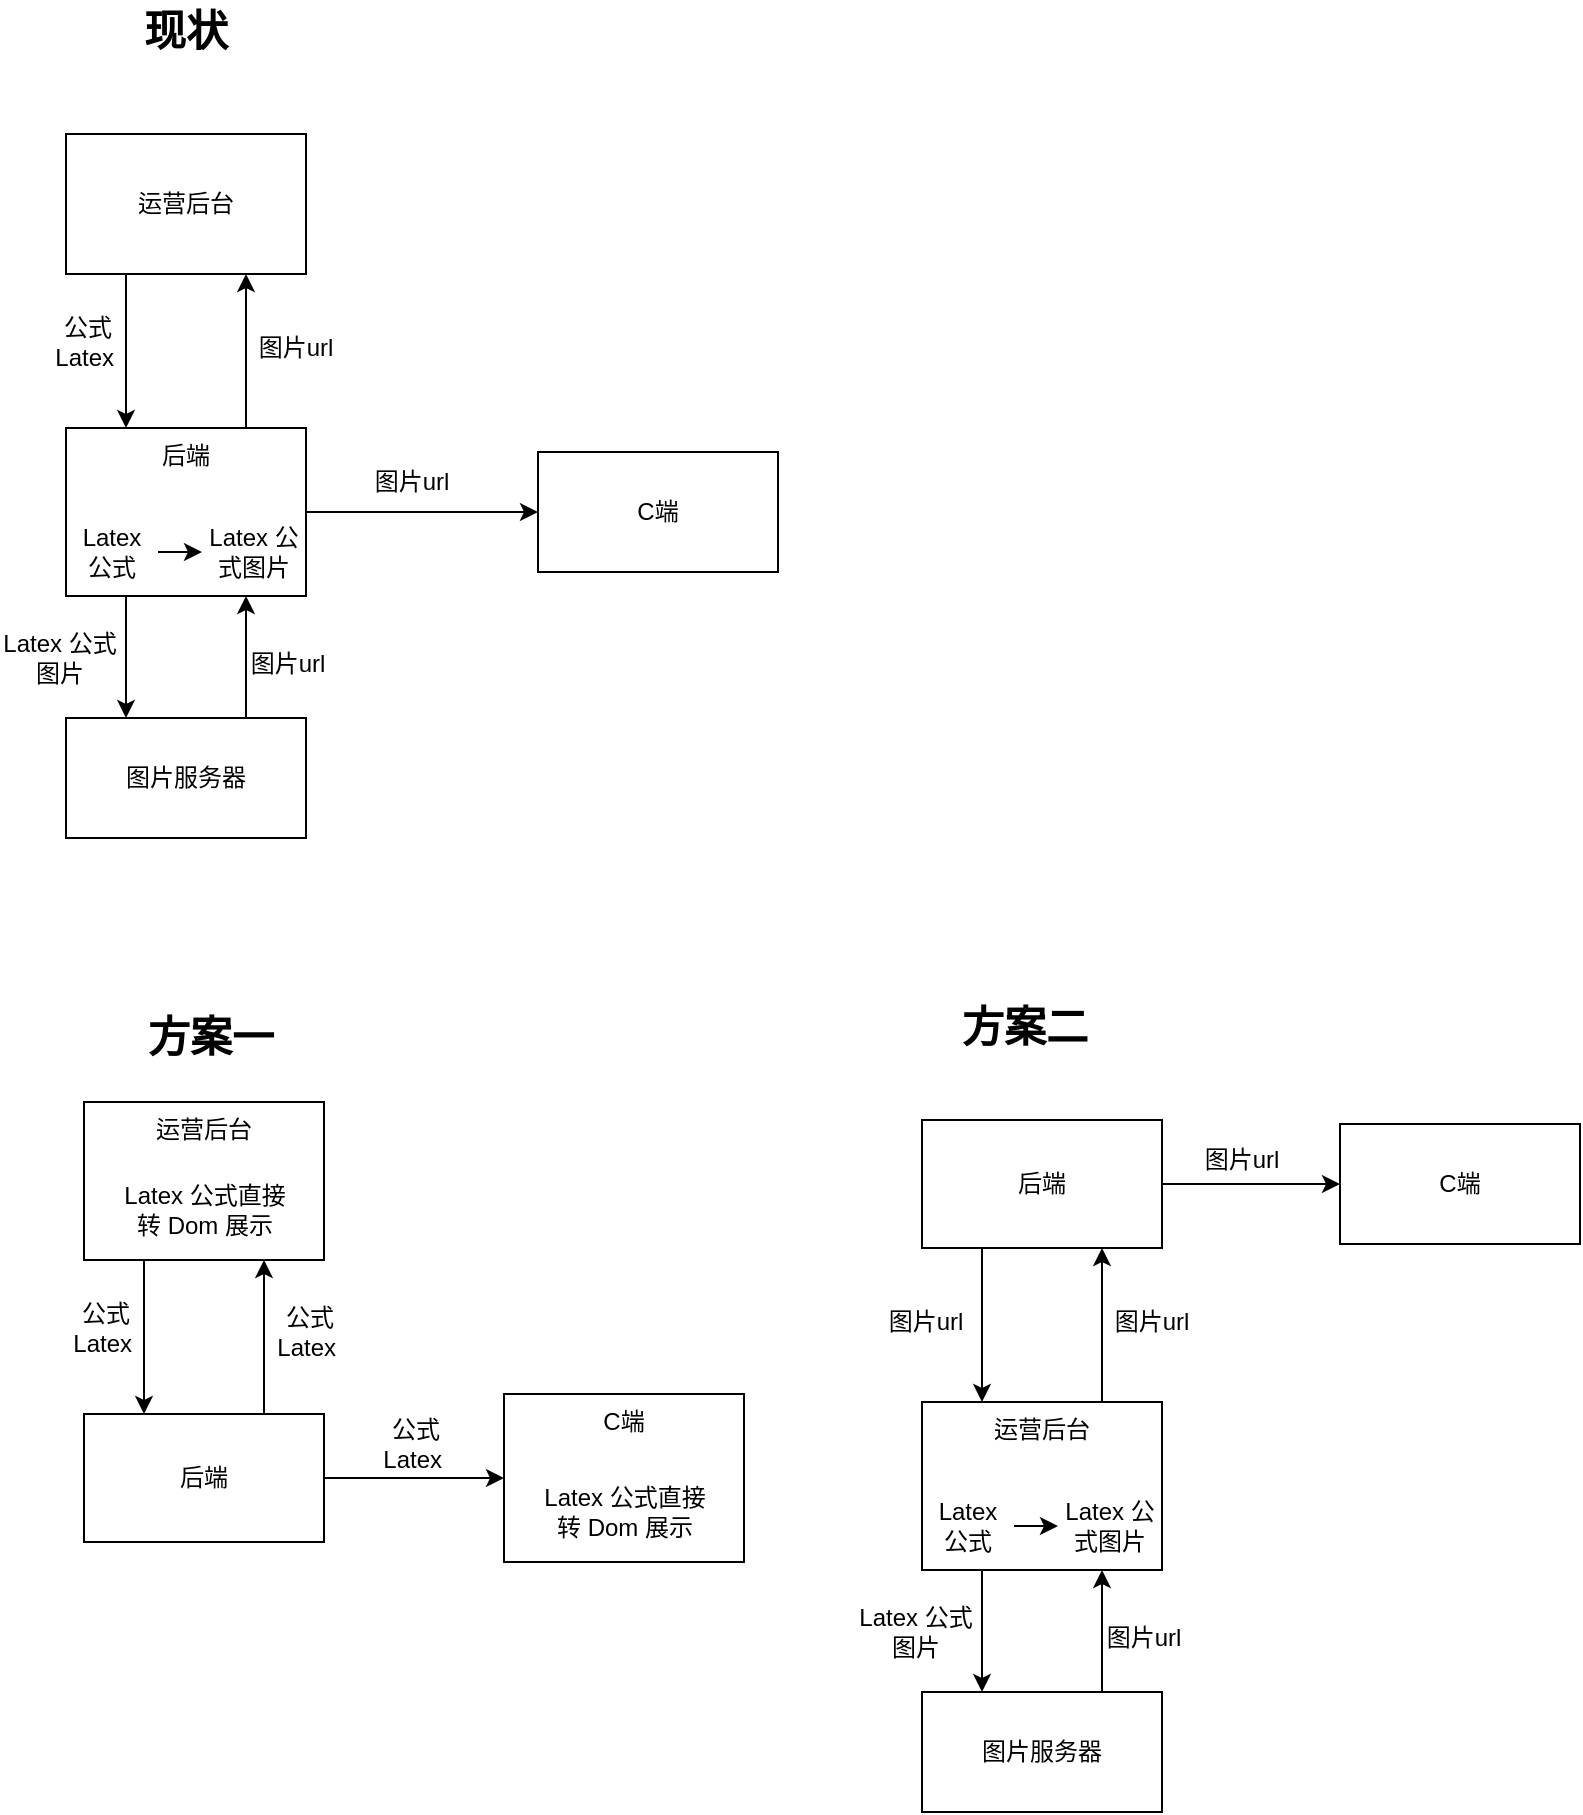 <mxfile version="21.6.3" type="github">
  <diagram name="第 1 页" id="mZXcP0QFzUB1vkL0VNvU">
    <mxGraphModel dx="1434" dy="669" grid="0" gridSize="10" guides="1" tooltips="1" connect="1" arrows="1" fold="1" page="1" pageScale="1" pageWidth="827" pageHeight="1169" math="0" shadow="0">
      <root>
        <mxCell id="0" />
        <mxCell id="1" parent="0" />
        <mxCell id="87Ft91bWCw8aiicAcbZZ-1" value="运营后台" style="rounded=0;whiteSpace=wrap;html=1;" vertex="1" parent="1">
          <mxGeometry x="49" y="74" width="120" height="70" as="geometry" />
        </mxCell>
        <mxCell id="87Ft91bWCw8aiicAcbZZ-2" value="后端" style="rounded=0;whiteSpace=wrap;html=1;verticalAlign=top;" vertex="1" parent="1">
          <mxGeometry x="49" y="221" width="120" height="84" as="geometry" />
        </mxCell>
        <mxCell id="87Ft91bWCw8aiicAcbZZ-3" value="C端" style="rounded=0;whiteSpace=wrap;html=1;" vertex="1" parent="1">
          <mxGeometry x="285" y="233" width="120" height="60" as="geometry" />
        </mxCell>
        <mxCell id="87Ft91bWCw8aiicAcbZZ-5" value="公式 Latex&amp;nbsp;" style="text;html=1;strokeColor=none;fillColor=none;align=center;verticalAlign=middle;whiteSpace=wrap;rounded=0;" vertex="1" parent="1">
          <mxGeometry x="30" y="163" width="60" height="30" as="geometry" />
        </mxCell>
        <mxCell id="87Ft91bWCw8aiicAcbZZ-6" value="" style="endArrow=classic;html=1;rounded=0;exitX=0.25;exitY=1;exitDx=0;exitDy=0;entryX=0.25;entryY=0;entryDx=0;entryDy=0;" edge="1" parent="1" source="87Ft91bWCw8aiicAcbZZ-1" target="87Ft91bWCw8aiicAcbZZ-2">
          <mxGeometry width="50" height="50" relative="1" as="geometry">
            <mxPoint x="69" y="181" as="sourcePoint" />
            <mxPoint x="119" y="131" as="targetPoint" />
          </mxGeometry>
        </mxCell>
        <mxCell id="87Ft91bWCw8aiicAcbZZ-7" value="图片url" style="text;html=1;strokeColor=none;fillColor=none;align=center;verticalAlign=middle;whiteSpace=wrap;rounded=0;" vertex="1" parent="1">
          <mxGeometry x="134" y="166" width="60" height="30" as="geometry" />
        </mxCell>
        <mxCell id="87Ft91bWCw8aiicAcbZZ-8" value="" style="endArrow=classic;html=1;rounded=0;exitX=0.75;exitY=0;exitDx=0;exitDy=0;entryX=0.75;entryY=1;entryDx=0;entryDy=0;" edge="1" parent="1" source="87Ft91bWCw8aiicAcbZZ-2" target="87Ft91bWCw8aiicAcbZZ-1">
          <mxGeometry width="50" height="50" relative="1" as="geometry">
            <mxPoint x="-101" y="261" as="sourcePoint" />
            <mxPoint x="-51" y="211" as="targetPoint" />
          </mxGeometry>
        </mxCell>
        <mxCell id="87Ft91bWCw8aiicAcbZZ-9" value="" style="endArrow=classic;html=1;rounded=0;exitX=1;exitY=0.5;exitDx=0;exitDy=0;entryX=0;entryY=0.5;entryDx=0;entryDy=0;" edge="1" parent="1" source="87Ft91bWCw8aiicAcbZZ-2" target="87Ft91bWCw8aiicAcbZZ-3">
          <mxGeometry width="50" height="50" relative="1" as="geometry">
            <mxPoint x="239" y="261" as="sourcePoint" />
            <mxPoint x="289" y="211" as="targetPoint" />
          </mxGeometry>
        </mxCell>
        <mxCell id="87Ft91bWCw8aiicAcbZZ-10" value="Latex 公式图片" style="text;html=1;strokeColor=none;fillColor=none;align=center;verticalAlign=middle;whiteSpace=wrap;rounded=0;" vertex="1" parent="1">
          <mxGeometry x="16" y="321" width="60" height="30" as="geometry" />
        </mxCell>
        <mxCell id="87Ft91bWCw8aiicAcbZZ-11" value="图片服务器" style="rounded=0;whiteSpace=wrap;html=1;" vertex="1" parent="1">
          <mxGeometry x="49" y="366" width="120" height="60" as="geometry" />
        </mxCell>
        <mxCell id="87Ft91bWCw8aiicAcbZZ-12" value="" style="endArrow=classic;html=1;rounded=0;exitX=0.25;exitY=1;exitDx=0;exitDy=0;entryX=0.25;entryY=0;entryDx=0;entryDy=0;" edge="1" parent="1" source="87Ft91bWCw8aiicAcbZZ-2" target="87Ft91bWCw8aiicAcbZZ-11">
          <mxGeometry width="50" height="50" relative="1" as="geometry">
            <mxPoint x="186" y="365" as="sourcePoint" />
            <mxPoint x="236" y="315" as="targetPoint" />
          </mxGeometry>
        </mxCell>
        <mxCell id="87Ft91bWCw8aiicAcbZZ-13" value="" style="endArrow=classic;html=1;rounded=0;exitX=0.75;exitY=0;exitDx=0;exitDy=0;entryX=0.75;entryY=1;entryDx=0;entryDy=0;" edge="1" parent="1" source="87Ft91bWCw8aiicAcbZZ-11" target="87Ft91bWCw8aiicAcbZZ-2">
          <mxGeometry width="50" height="50" relative="1" as="geometry">
            <mxPoint x="222" y="360" as="sourcePoint" />
            <mxPoint x="272" y="310" as="targetPoint" />
          </mxGeometry>
        </mxCell>
        <mxCell id="87Ft91bWCw8aiicAcbZZ-14" value="图片url" style="text;html=1;strokeColor=none;fillColor=none;align=center;verticalAlign=middle;whiteSpace=wrap;rounded=0;" vertex="1" parent="1">
          <mxGeometry x="130" y="324" width="60" height="30" as="geometry" />
        </mxCell>
        <mxCell id="87Ft91bWCw8aiicAcbZZ-15" value="图片url" style="text;html=1;strokeColor=none;fillColor=none;align=center;verticalAlign=middle;whiteSpace=wrap;rounded=0;" vertex="1" parent="1">
          <mxGeometry x="192" y="233" width="60" height="30" as="geometry" />
        </mxCell>
        <mxCell id="87Ft91bWCw8aiicAcbZZ-30" value="现状" style="text;html=1;strokeColor=none;fillColor=none;align=center;verticalAlign=middle;whiteSpace=wrap;rounded=0;fontStyle=1;fontSize=21;" vertex="1" parent="1">
          <mxGeometry x="79" y="7" width="60" height="30" as="geometry" />
        </mxCell>
        <mxCell id="87Ft91bWCw8aiicAcbZZ-31" value="方案二" style="text;html=1;strokeColor=none;fillColor=none;align=center;verticalAlign=middle;whiteSpace=wrap;rounded=0;fontStyle=1;fontSize=21;" vertex="1" parent="1">
          <mxGeometry x="486.5" y="505" width="83" height="30" as="geometry" />
        </mxCell>
        <mxCell id="87Ft91bWCw8aiicAcbZZ-38" value="Latex 公式" style="text;html=1;strokeColor=none;fillColor=none;align=center;verticalAlign=middle;whiteSpace=wrap;rounded=0;" vertex="1" parent="1">
          <mxGeometry x="49" y="268" width="46" height="30" as="geometry" />
        </mxCell>
        <mxCell id="87Ft91bWCw8aiicAcbZZ-39" value="Latex 公式图片" style="text;html=1;strokeColor=none;fillColor=none;align=center;verticalAlign=middle;whiteSpace=wrap;rounded=0;" vertex="1" parent="1">
          <mxGeometry x="117" y="268" width="52" height="30" as="geometry" />
        </mxCell>
        <mxCell id="87Ft91bWCw8aiicAcbZZ-40" value="" style="endArrow=classic;html=1;rounded=0;exitX=1;exitY=0.5;exitDx=0;exitDy=0;" edge="1" parent="1" source="87Ft91bWCw8aiicAcbZZ-38" target="87Ft91bWCw8aiicAcbZZ-39">
          <mxGeometry width="50" height="50" relative="1" as="geometry">
            <mxPoint x="18" y="465" as="sourcePoint" />
            <mxPoint x="68" y="415" as="targetPoint" />
          </mxGeometry>
        </mxCell>
        <mxCell id="87Ft91bWCw8aiicAcbZZ-43" value="后端" style="rounded=0;whiteSpace=wrap;html=1;" vertex="1" parent="1">
          <mxGeometry x="477" y="567" width="120" height="64" as="geometry" />
        </mxCell>
        <mxCell id="87Ft91bWCw8aiicAcbZZ-44" value="运营后台" style="rounded=0;whiteSpace=wrap;html=1;verticalAlign=top;" vertex="1" parent="1">
          <mxGeometry x="477" y="708" width="120" height="84" as="geometry" />
        </mxCell>
        <mxCell id="87Ft91bWCw8aiicAcbZZ-45" value="C端" style="rounded=0;whiteSpace=wrap;html=1;" vertex="1" parent="1">
          <mxGeometry x="686" y="569" width="120" height="60" as="geometry" />
        </mxCell>
        <mxCell id="87Ft91bWCw8aiicAcbZZ-46" value="图片url" style="text;html=1;strokeColor=none;fillColor=none;align=center;verticalAlign=middle;whiteSpace=wrap;rounded=0;" vertex="1" parent="1">
          <mxGeometry x="449" y="653" width="60" height="30" as="geometry" />
        </mxCell>
        <mxCell id="87Ft91bWCw8aiicAcbZZ-47" value="" style="endArrow=classic;html=1;rounded=0;exitX=0.25;exitY=1;exitDx=0;exitDy=0;entryX=0.25;entryY=0;entryDx=0;entryDy=0;" edge="1" parent="1" source="87Ft91bWCw8aiicAcbZZ-43" target="87Ft91bWCw8aiicAcbZZ-44">
          <mxGeometry width="50" height="50" relative="1" as="geometry">
            <mxPoint x="497" y="668" as="sourcePoint" />
            <mxPoint x="547" y="618" as="targetPoint" />
          </mxGeometry>
        </mxCell>
        <mxCell id="87Ft91bWCw8aiicAcbZZ-48" value="图片url" style="text;html=1;strokeColor=none;fillColor=none;align=center;verticalAlign=middle;whiteSpace=wrap;rounded=0;" vertex="1" parent="1">
          <mxGeometry x="562" y="653" width="60" height="30" as="geometry" />
        </mxCell>
        <mxCell id="87Ft91bWCw8aiicAcbZZ-49" value="" style="endArrow=classic;html=1;rounded=0;exitX=0.75;exitY=0;exitDx=0;exitDy=0;entryX=0.75;entryY=1;entryDx=0;entryDy=0;" edge="1" parent="1" source="87Ft91bWCw8aiicAcbZZ-44" target="87Ft91bWCw8aiicAcbZZ-43">
          <mxGeometry width="50" height="50" relative="1" as="geometry">
            <mxPoint x="327" y="748" as="sourcePoint" />
            <mxPoint x="377" y="698" as="targetPoint" />
          </mxGeometry>
        </mxCell>
        <mxCell id="87Ft91bWCw8aiicAcbZZ-50" value="" style="endArrow=classic;html=1;rounded=0;exitX=1;exitY=0.5;exitDx=0;exitDy=0;entryX=0;entryY=0.5;entryDx=0;entryDy=0;" edge="1" parent="1" source="87Ft91bWCw8aiicAcbZZ-43" target="87Ft91bWCw8aiicAcbZZ-45">
          <mxGeometry width="50" height="50" relative="1" as="geometry">
            <mxPoint x="667" y="748" as="sourcePoint" />
            <mxPoint x="717" y="698" as="targetPoint" />
          </mxGeometry>
        </mxCell>
        <mxCell id="87Ft91bWCw8aiicAcbZZ-51" value="Latex 公式图片" style="text;html=1;strokeColor=none;fillColor=none;align=center;verticalAlign=middle;whiteSpace=wrap;rounded=0;" vertex="1" parent="1">
          <mxGeometry x="444" y="808" width="60" height="30" as="geometry" />
        </mxCell>
        <mxCell id="87Ft91bWCw8aiicAcbZZ-52" value="图片服务器" style="rounded=0;whiteSpace=wrap;html=1;" vertex="1" parent="1">
          <mxGeometry x="477" y="853" width="120" height="60" as="geometry" />
        </mxCell>
        <mxCell id="87Ft91bWCw8aiicAcbZZ-53" value="" style="endArrow=classic;html=1;rounded=0;exitX=0.25;exitY=1;exitDx=0;exitDy=0;entryX=0.25;entryY=0;entryDx=0;entryDy=0;" edge="1" parent="1" source="87Ft91bWCw8aiicAcbZZ-44" target="87Ft91bWCw8aiicAcbZZ-52">
          <mxGeometry width="50" height="50" relative="1" as="geometry">
            <mxPoint x="614" y="852" as="sourcePoint" />
            <mxPoint x="664" y="802" as="targetPoint" />
          </mxGeometry>
        </mxCell>
        <mxCell id="87Ft91bWCw8aiicAcbZZ-54" value="" style="endArrow=classic;html=1;rounded=0;exitX=0.75;exitY=0;exitDx=0;exitDy=0;entryX=0.75;entryY=1;entryDx=0;entryDy=0;" edge="1" parent="1" source="87Ft91bWCw8aiicAcbZZ-52" target="87Ft91bWCw8aiicAcbZZ-44">
          <mxGeometry width="50" height="50" relative="1" as="geometry">
            <mxPoint x="650" y="847" as="sourcePoint" />
            <mxPoint x="700" y="797" as="targetPoint" />
          </mxGeometry>
        </mxCell>
        <mxCell id="87Ft91bWCw8aiicAcbZZ-55" value="图片url" style="text;html=1;strokeColor=none;fillColor=none;align=center;verticalAlign=middle;whiteSpace=wrap;rounded=0;" vertex="1" parent="1">
          <mxGeometry x="558" y="811" width="60" height="30" as="geometry" />
        </mxCell>
        <mxCell id="87Ft91bWCw8aiicAcbZZ-56" value="图片url" style="text;html=1;strokeColor=none;fillColor=none;align=center;verticalAlign=middle;whiteSpace=wrap;rounded=0;" vertex="1" parent="1">
          <mxGeometry x="607" y="572" width="60" height="30" as="geometry" />
        </mxCell>
        <mxCell id="87Ft91bWCw8aiicAcbZZ-57" value="Latex 公式" style="text;html=1;strokeColor=none;fillColor=none;align=center;verticalAlign=middle;whiteSpace=wrap;rounded=0;" vertex="1" parent="1">
          <mxGeometry x="477" y="755" width="46" height="30" as="geometry" />
        </mxCell>
        <mxCell id="87Ft91bWCw8aiicAcbZZ-58" value="Latex 公式图片" style="text;html=1;strokeColor=none;fillColor=none;align=center;verticalAlign=middle;whiteSpace=wrap;rounded=0;" vertex="1" parent="1">
          <mxGeometry x="545" y="755" width="52" height="30" as="geometry" />
        </mxCell>
        <mxCell id="87Ft91bWCw8aiicAcbZZ-59" value="" style="endArrow=classic;html=1;rounded=0;exitX=1;exitY=0.5;exitDx=0;exitDy=0;" edge="1" parent="1" source="87Ft91bWCw8aiicAcbZZ-57" target="87Ft91bWCw8aiicAcbZZ-58">
          <mxGeometry width="50" height="50" relative="1" as="geometry">
            <mxPoint x="446" y="952" as="sourcePoint" />
            <mxPoint x="496" y="902" as="targetPoint" />
          </mxGeometry>
        </mxCell>
        <mxCell id="87Ft91bWCw8aiicAcbZZ-60" value="方案一" style="text;html=1;strokeColor=none;fillColor=none;align=center;verticalAlign=middle;whiteSpace=wrap;rounded=0;fontStyle=1;fontSize=21;" vertex="1" parent="1">
          <mxGeometry x="79.5" y="510" width="83" height="30" as="geometry" />
        </mxCell>
        <mxCell id="87Ft91bWCw8aiicAcbZZ-78" value="运营后台" style="rounded=0;whiteSpace=wrap;html=1;verticalAlign=top;" vertex="1" parent="1">
          <mxGeometry x="58" y="558" width="120" height="79" as="geometry" />
        </mxCell>
        <mxCell id="87Ft91bWCw8aiicAcbZZ-79" value="后端" style="rounded=0;whiteSpace=wrap;html=1;verticalAlign=middle;" vertex="1" parent="1">
          <mxGeometry x="58" y="714" width="120" height="64" as="geometry" />
        </mxCell>
        <mxCell id="87Ft91bWCw8aiicAcbZZ-80" value="C端" style="rounded=0;whiteSpace=wrap;html=1;verticalAlign=top;" vertex="1" parent="1">
          <mxGeometry x="268" y="704" width="120" height="84" as="geometry" />
        </mxCell>
        <mxCell id="87Ft91bWCw8aiicAcbZZ-81" value="公式 Latex&amp;nbsp;" style="text;html=1;strokeColor=none;fillColor=none;align=center;verticalAlign=middle;whiteSpace=wrap;rounded=0;" vertex="1" parent="1">
          <mxGeometry x="39" y="656" width="60" height="30" as="geometry" />
        </mxCell>
        <mxCell id="87Ft91bWCw8aiicAcbZZ-82" value="" style="endArrow=classic;html=1;rounded=0;exitX=0.25;exitY=1;exitDx=0;exitDy=0;entryX=0.25;entryY=0;entryDx=0;entryDy=0;" edge="1" parent="1" source="87Ft91bWCw8aiicAcbZZ-78" target="87Ft91bWCw8aiicAcbZZ-79">
          <mxGeometry width="50" height="50" relative="1" as="geometry">
            <mxPoint x="78" y="674" as="sourcePoint" />
            <mxPoint x="128" y="624" as="targetPoint" />
          </mxGeometry>
        </mxCell>
        <mxCell id="87Ft91bWCw8aiicAcbZZ-84" value="" style="endArrow=classic;html=1;rounded=0;exitX=0.75;exitY=0;exitDx=0;exitDy=0;entryX=0.75;entryY=1;entryDx=0;entryDy=0;" edge="1" parent="1" source="87Ft91bWCw8aiicAcbZZ-79" target="87Ft91bWCw8aiicAcbZZ-78">
          <mxGeometry width="50" height="50" relative="1" as="geometry">
            <mxPoint x="-92" y="754" as="sourcePoint" />
            <mxPoint x="-42" y="704" as="targetPoint" />
          </mxGeometry>
        </mxCell>
        <mxCell id="87Ft91bWCw8aiicAcbZZ-85" value="" style="endArrow=classic;html=1;rounded=0;exitX=1;exitY=0.5;exitDx=0;exitDy=0;entryX=0;entryY=0.5;entryDx=0;entryDy=0;" edge="1" parent="1" source="87Ft91bWCw8aiicAcbZZ-79" target="87Ft91bWCw8aiicAcbZZ-80">
          <mxGeometry width="50" height="50" relative="1" as="geometry">
            <mxPoint x="248" y="754" as="sourcePoint" />
            <mxPoint x="298" y="704" as="targetPoint" />
          </mxGeometry>
        </mxCell>
        <mxCell id="87Ft91bWCw8aiicAcbZZ-95" value="公式 Latex&amp;nbsp;" style="text;html=1;strokeColor=none;fillColor=none;align=center;verticalAlign=middle;whiteSpace=wrap;rounded=0;" vertex="1" parent="1">
          <mxGeometry x="141" y="658" width="60" height="30" as="geometry" />
        </mxCell>
        <mxCell id="87Ft91bWCw8aiicAcbZZ-96" value="公式 Latex&amp;nbsp;" style="text;html=1;strokeColor=none;fillColor=none;align=center;verticalAlign=middle;whiteSpace=wrap;rounded=0;" vertex="1" parent="1">
          <mxGeometry x="194" y="714" width="60" height="30" as="geometry" />
        </mxCell>
        <mxCell id="87Ft91bWCw8aiicAcbZZ-98" value="Latex 公式直接转 Dom 展示" style="text;html=1;strokeColor=none;fillColor=none;align=center;verticalAlign=middle;whiteSpace=wrap;rounded=0;" vertex="1" parent="1">
          <mxGeometry x="281.5" y="748" width="93" height="30" as="geometry" />
        </mxCell>
        <mxCell id="87Ft91bWCw8aiicAcbZZ-99" value="Latex 公式直接转 Dom 展示" style="text;html=1;strokeColor=none;fillColor=none;align=center;verticalAlign=middle;whiteSpace=wrap;rounded=0;" vertex="1" parent="1">
          <mxGeometry x="71.5" y="597" width="93" height="30" as="geometry" />
        </mxCell>
      </root>
    </mxGraphModel>
  </diagram>
</mxfile>
